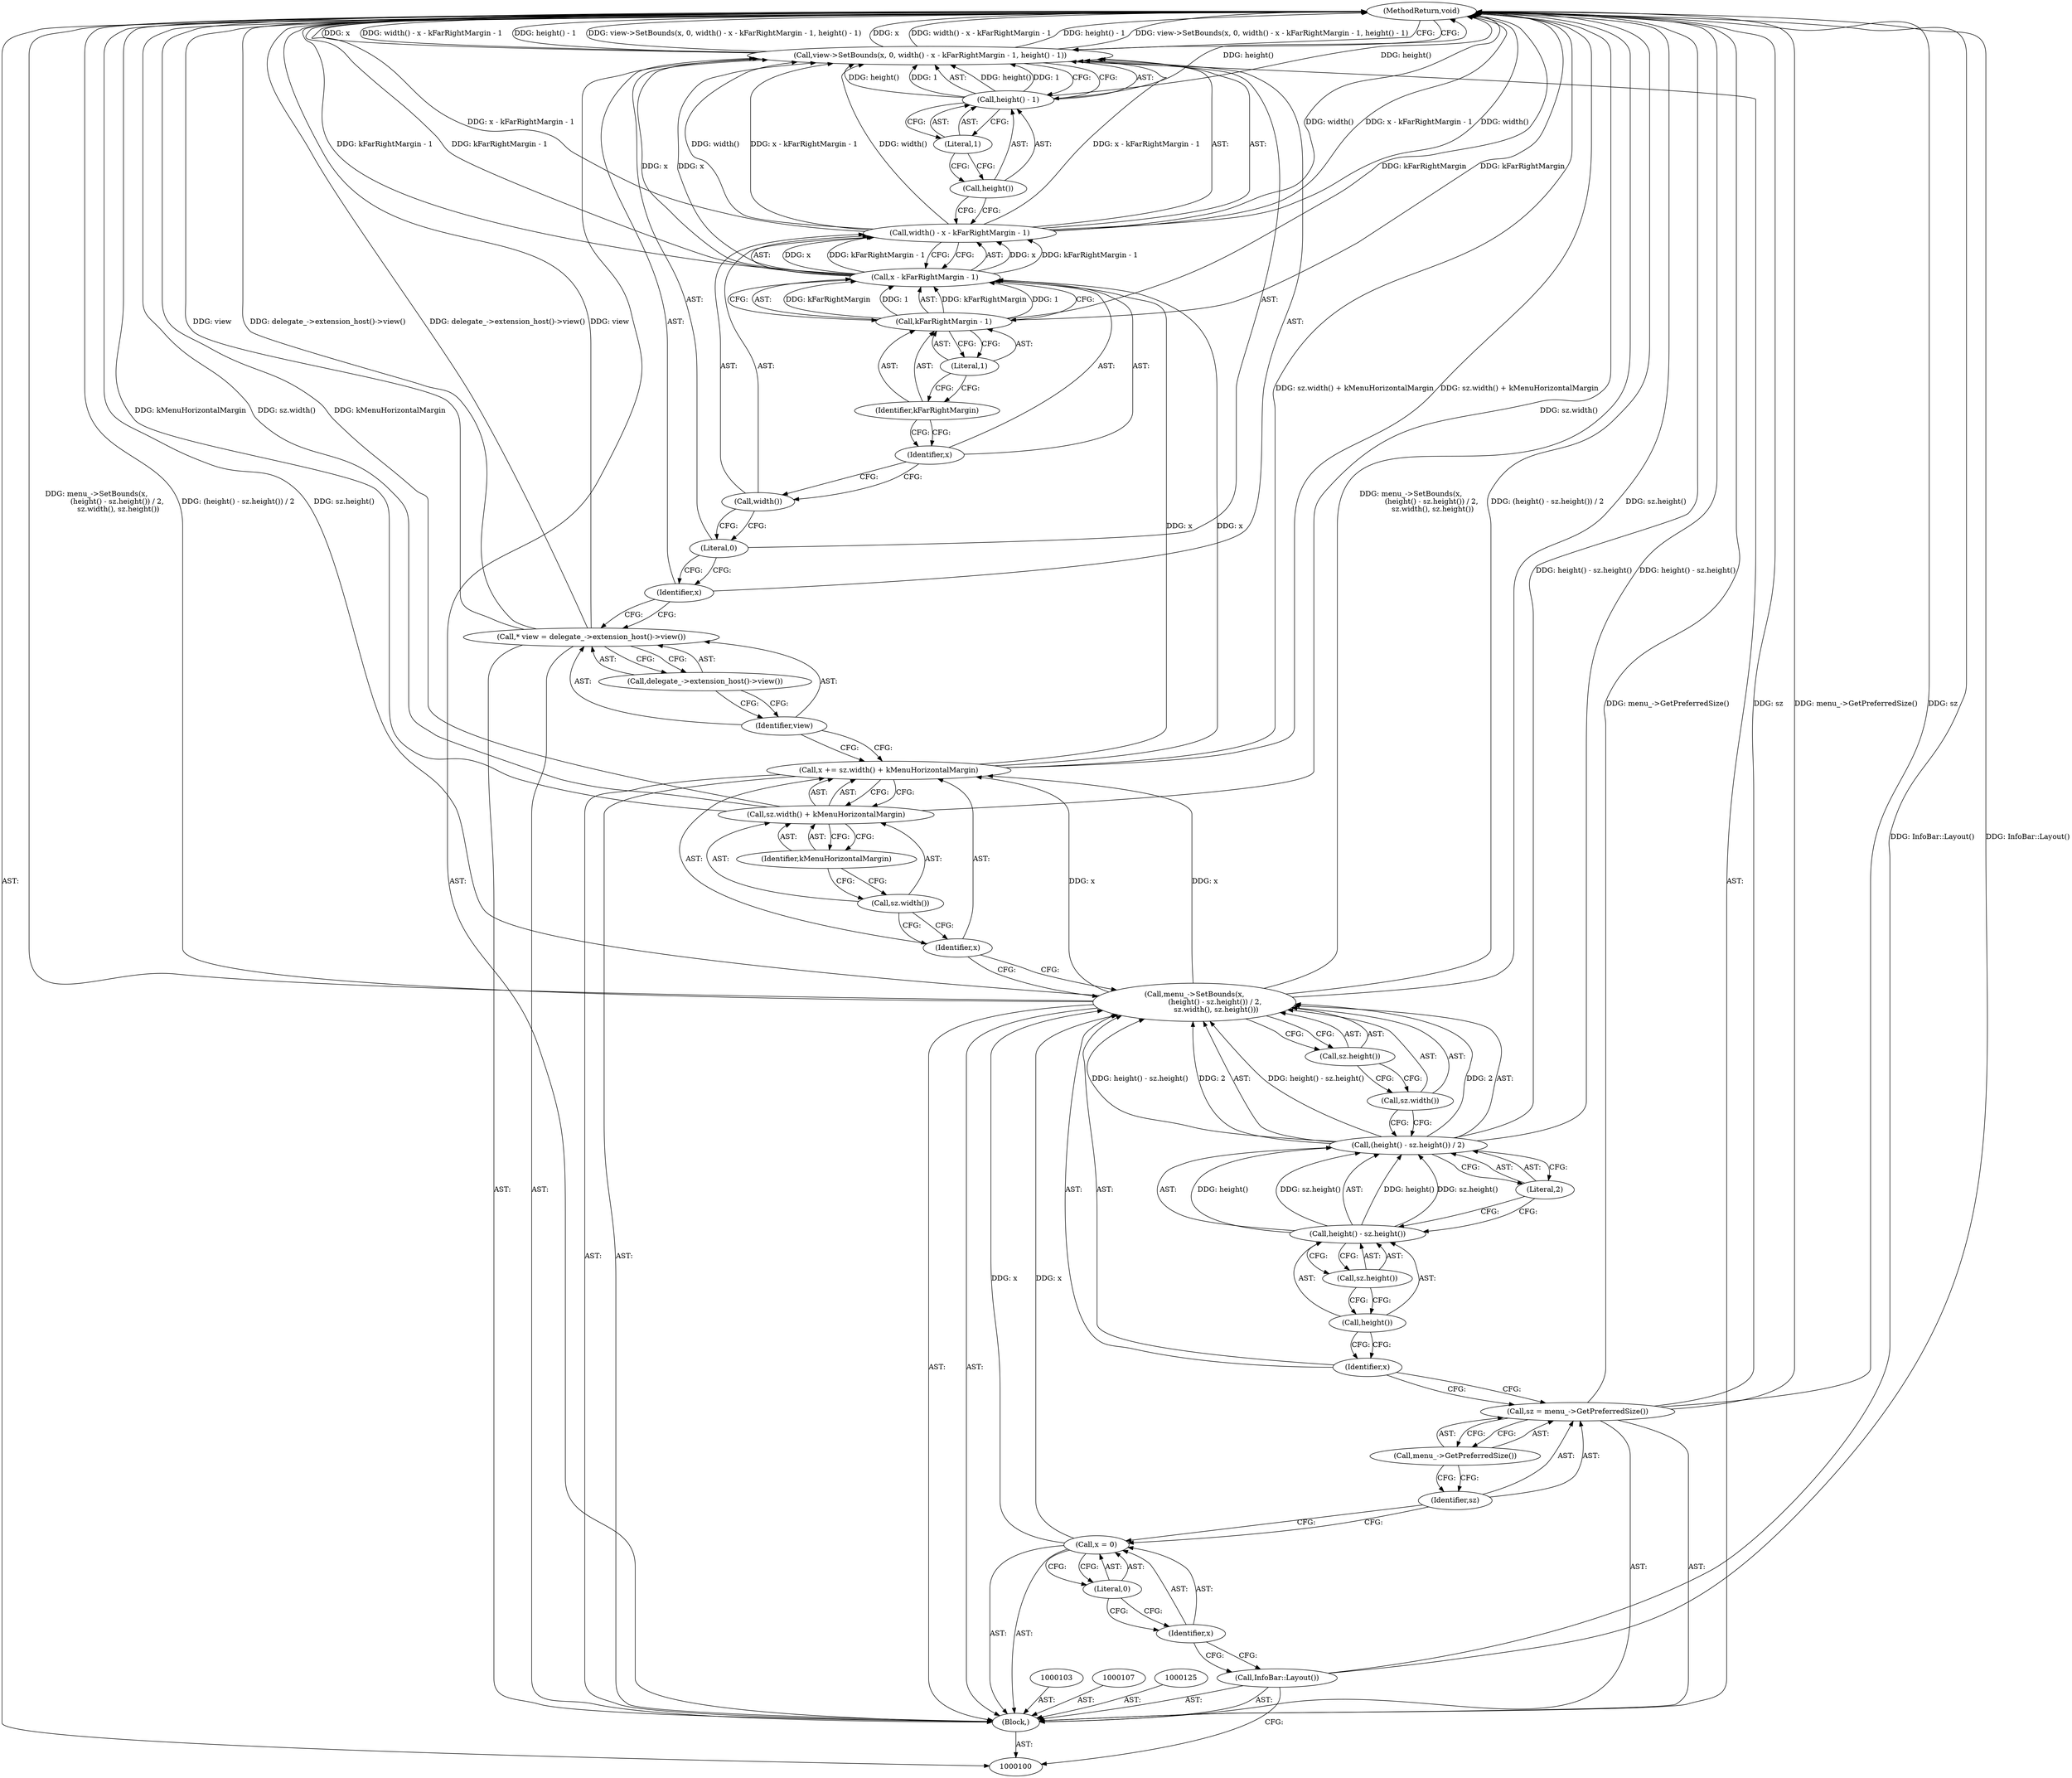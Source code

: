 digraph "1_Chrome_fc3c351a3d995f73ead5c92354396a7ec2b14e3f_5" {
"1000142" [label="(MethodReturn,void)"];
"1000101" [label="(Block,)"];
"1000126" [label="(Call,* view = delegate_->extension_host()->view())"];
"1000127" [label="(Identifier,view)"];
"1000128" [label="(Call,delegate_->extension_host()->view())"];
"1000130" [label="(Identifier,x)"];
"1000129" [label="(Call,view->SetBounds(x, 0, width() - x - kFarRightMargin - 1, height() - 1))"];
"1000131" [label="(Literal,0)"];
"1000132" [label="(Call,width() - x - kFarRightMargin - 1)"];
"1000133" [label="(Call,width())"];
"1000134" [label="(Call,x - kFarRightMargin - 1)"];
"1000135" [label="(Identifier,x)"];
"1000136" [label="(Call,kFarRightMargin - 1)"];
"1000137" [label="(Identifier,kFarRightMargin)"];
"1000138" [label="(Literal,1)"];
"1000139" [label="(Call,height() - 1)"];
"1000140" [label="(Call,height())"];
"1000141" [label="(Literal,1)"];
"1000102" [label="(Call,InfoBar::Layout())"];
"1000106" [label="(Literal,0)"];
"1000104" [label="(Call,x = 0)"];
"1000105" [label="(Identifier,x)"];
"1000108" [label="(Call,sz = menu_->GetPreferredSize())"];
"1000109" [label="(Identifier,sz)"];
"1000110" [label="(Call,menu_->GetPreferredSize())"];
"1000112" [label="(Identifier,x)"];
"1000111" [label="(Call,menu_->SetBounds(x,\n                  (height() - sz.height()) / 2,\n                   sz.width(), sz.height()))"];
"1000113" [label="(Call,(height() - sz.height()) / 2)"];
"1000114" [label="(Call,height() - sz.height())"];
"1000115" [label="(Call,height())"];
"1000116" [label="(Call,sz.height())"];
"1000117" [label="(Literal,2)"];
"1000118" [label="(Call,sz.width())"];
"1000119" [label="(Call,sz.height())"];
"1000120" [label="(Call,x += sz.width() + kMenuHorizontalMargin)"];
"1000121" [label="(Identifier,x)"];
"1000124" [label="(Identifier,kMenuHorizontalMargin)"];
"1000122" [label="(Call,sz.width() + kMenuHorizontalMargin)"];
"1000123" [label="(Call,sz.width())"];
"1000142" -> "1000100"  [label="AST: "];
"1000142" -> "1000129"  [label="CFG: "];
"1000113" -> "1000142"  [label="DDG: height() - sz.height()"];
"1000139" -> "1000142"  [label="DDG: height()"];
"1000126" -> "1000142"  [label="DDG: view"];
"1000126" -> "1000142"  [label="DDG: delegate_->extension_host()->view()"];
"1000111" -> "1000142"  [label="DDG: sz.height()"];
"1000111" -> "1000142"  [label="DDG: menu_->SetBounds(x,\n                  (height() - sz.height()) / 2,\n                   sz.width(), sz.height())"];
"1000111" -> "1000142"  [label="DDG: (height() - sz.height()) / 2"];
"1000122" -> "1000142"  [label="DDG: kMenuHorizontalMargin"];
"1000122" -> "1000142"  [label="DDG: sz.width()"];
"1000129" -> "1000142"  [label="DDG: x"];
"1000129" -> "1000142"  [label="DDG: width() - x - kFarRightMargin - 1"];
"1000129" -> "1000142"  [label="DDG: height() - 1"];
"1000129" -> "1000142"  [label="DDG: view->SetBounds(x, 0, width() - x - kFarRightMargin - 1, height() - 1)"];
"1000132" -> "1000142"  [label="DDG: x - kFarRightMargin - 1"];
"1000132" -> "1000142"  [label="DDG: width()"];
"1000102" -> "1000142"  [label="DDG: InfoBar::Layout()"];
"1000108" -> "1000142"  [label="DDG: menu_->GetPreferredSize()"];
"1000108" -> "1000142"  [label="DDG: sz"];
"1000134" -> "1000142"  [label="DDG: kFarRightMargin - 1"];
"1000120" -> "1000142"  [label="DDG: sz.width() + kMenuHorizontalMargin"];
"1000136" -> "1000142"  [label="DDG: kFarRightMargin"];
"1000101" -> "1000100"  [label="AST: "];
"1000102" -> "1000101"  [label="AST: "];
"1000103" -> "1000101"  [label="AST: "];
"1000104" -> "1000101"  [label="AST: "];
"1000107" -> "1000101"  [label="AST: "];
"1000108" -> "1000101"  [label="AST: "];
"1000111" -> "1000101"  [label="AST: "];
"1000120" -> "1000101"  [label="AST: "];
"1000125" -> "1000101"  [label="AST: "];
"1000126" -> "1000101"  [label="AST: "];
"1000129" -> "1000101"  [label="AST: "];
"1000126" -> "1000101"  [label="AST: "];
"1000126" -> "1000128"  [label="CFG: "];
"1000127" -> "1000126"  [label="AST: "];
"1000128" -> "1000126"  [label="AST: "];
"1000130" -> "1000126"  [label="CFG: "];
"1000126" -> "1000142"  [label="DDG: view"];
"1000126" -> "1000142"  [label="DDG: delegate_->extension_host()->view()"];
"1000127" -> "1000126"  [label="AST: "];
"1000127" -> "1000120"  [label="CFG: "];
"1000128" -> "1000127"  [label="CFG: "];
"1000128" -> "1000126"  [label="AST: "];
"1000128" -> "1000127"  [label="CFG: "];
"1000126" -> "1000128"  [label="CFG: "];
"1000130" -> "1000129"  [label="AST: "];
"1000130" -> "1000126"  [label="CFG: "];
"1000131" -> "1000130"  [label="CFG: "];
"1000129" -> "1000101"  [label="AST: "];
"1000129" -> "1000139"  [label="CFG: "];
"1000130" -> "1000129"  [label="AST: "];
"1000131" -> "1000129"  [label="AST: "];
"1000132" -> "1000129"  [label="AST: "];
"1000139" -> "1000129"  [label="AST: "];
"1000142" -> "1000129"  [label="CFG: "];
"1000129" -> "1000142"  [label="DDG: x"];
"1000129" -> "1000142"  [label="DDG: width() - x - kFarRightMargin - 1"];
"1000129" -> "1000142"  [label="DDG: height() - 1"];
"1000129" -> "1000142"  [label="DDG: view->SetBounds(x, 0, width() - x - kFarRightMargin - 1, height() - 1)"];
"1000134" -> "1000129"  [label="DDG: x"];
"1000132" -> "1000129"  [label="DDG: width()"];
"1000132" -> "1000129"  [label="DDG: x - kFarRightMargin - 1"];
"1000139" -> "1000129"  [label="DDG: height()"];
"1000139" -> "1000129"  [label="DDG: 1"];
"1000131" -> "1000129"  [label="AST: "];
"1000131" -> "1000130"  [label="CFG: "];
"1000133" -> "1000131"  [label="CFG: "];
"1000132" -> "1000129"  [label="AST: "];
"1000132" -> "1000134"  [label="CFG: "];
"1000133" -> "1000132"  [label="AST: "];
"1000134" -> "1000132"  [label="AST: "];
"1000140" -> "1000132"  [label="CFG: "];
"1000132" -> "1000142"  [label="DDG: x - kFarRightMargin - 1"];
"1000132" -> "1000142"  [label="DDG: width()"];
"1000132" -> "1000129"  [label="DDG: width()"];
"1000132" -> "1000129"  [label="DDG: x - kFarRightMargin - 1"];
"1000134" -> "1000132"  [label="DDG: x"];
"1000134" -> "1000132"  [label="DDG: kFarRightMargin - 1"];
"1000133" -> "1000132"  [label="AST: "];
"1000133" -> "1000131"  [label="CFG: "];
"1000135" -> "1000133"  [label="CFG: "];
"1000134" -> "1000132"  [label="AST: "];
"1000134" -> "1000136"  [label="CFG: "];
"1000135" -> "1000134"  [label="AST: "];
"1000136" -> "1000134"  [label="AST: "];
"1000132" -> "1000134"  [label="CFG: "];
"1000134" -> "1000142"  [label="DDG: kFarRightMargin - 1"];
"1000134" -> "1000129"  [label="DDG: x"];
"1000134" -> "1000132"  [label="DDG: x"];
"1000134" -> "1000132"  [label="DDG: kFarRightMargin - 1"];
"1000120" -> "1000134"  [label="DDG: x"];
"1000136" -> "1000134"  [label="DDG: kFarRightMargin"];
"1000136" -> "1000134"  [label="DDG: 1"];
"1000135" -> "1000134"  [label="AST: "];
"1000135" -> "1000133"  [label="CFG: "];
"1000137" -> "1000135"  [label="CFG: "];
"1000136" -> "1000134"  [label="AST: "];
"1000136" -> "1000138"  [label="CFG: "];
"1000137" -> "1000136"  [label="AST: "];
"1000138" -> "1000136"  [label="AST: "];
"1000134" -> "1000136"  [label="CFG: "];
"1000136" -> "1000142"  [label="DDG: kFarRightMargin"];
"1000136" -> "1000134"  [label="DDG: kFarRightMargin"];
"1000136" -> "1000134"  [label="DDG: 1"];
"1000137" -> "1000136"  [label="AST: "];
"1000137" -> "1000135"  [label="CFG: "];
"1000138" -> "1000137"  [label="CFG: "];
"1000138" -> "1000136"  [label="AST: "];
"1000138" -> "1000137"  [label="CFG: "];
"1000136" -> "1000138"  [label="CFG: "];
"1000139" -> "1000129"  [label="AST: "];
"1000139" -> "1000141"  [label="CFG: "];
"1000140" -> "1000139"  [label="AST: "];
"1000141" -> "1000139"  [label="AST: "];
"1000129" -> "1000139"  [label="CFG: "];
"1000139" -> "1000142"  [label="DDG: height()"];
"1000139" -> "1000129"  [label="DDG: height()"];
"1000139" -> "1000129"  [label="DDG: 1"];
"1000140" -> "1000139"  [label="AST: "];
"1000140" -> "1000132"  [label="CFG: "];
"1000141" -> "1000140"  [label="CFG: "];
"1000141" -> "1000139"  [label="AST: "];
"1000141" -> "1000140"  [label="CFG: "];
"1000139" -> "1000141"  [label="CFG: "];
"1000102" -> "1000101"  [label="AST: "];
"1000102" -> "1000100"  [label="CFG: "];
"1000105" -> "1000102"  [label="CFG: "];
"1000102" -> "1000142"  [label="DDG: InfoBar::Layout()"];
"1000106" -> "1000104"  [label="AST: "];
"1000106" -> "1000105"  [label="CFG: "];
"1000104" -> "1000106"  [label="CFG: "];
"1000104" -> "1000101"  [label="AST: "];
"1000104" -> "1000106"  [label="CFG: "];
"1000105" -> "1000104"  [label="AST: "];
"1000106" -> "1000104"  [label="AST: "];
"1000109" -> "1000104"  [label="CFG: "];
"1000104" -> "1000111"  [label="DDG: x"];
"1000105" -> "1000104"  [label="AST: "];
"1000105" -> "1000102"  [label="CFG: "];
"1000106" -> "1000105"  [label="CFG: "];
"1000108" -> "1000101"  [label="AST: "];
"1000108" -> "1000110"  [label="CFG: "];
"1000109" -> "1000108"  [label="AST: "];
"1000110" -> "1000108"  [label="AST: "];
"1000112" -> "1000108"  [label="CFG: "];
"1000108" -> "1000142"  [label="DDG: menu_->GetPreferredSize()"];
"1000108" -> "1000142"  [label="DDG: sz"];
"1000109" -> "1000108"  [label="AST: "];
"1000109" -> "1000104"  [label="CFG: "];
"1000110" -> "1000109"  [label="CFG: "];
"1000110" -> "1000108"  [label="AST: "];
"1000110" -> "1000109"  [label="CFG: "];
"1000108" -> "1000110"  [label="CFG: "];
"1000112" -> "1000111"  [label="AST: "];
"1000112" -> "1000108"  [label="CFG: "];
"1000115" -> "1000112"  [label="CFG: "];
"1000111" -> "1000101"  [label="AST: "];
"1000111" -> "1000119"  [label="CFG: "];
"1000112" -> "1000111"  [label="AST: "];
"1000113" -> "1000111"  [label="AST: "];
"1000118" -> "1000111"  [label="AST: "];
"1000119" -> "1000111"  [label="AST: "];
"1000121" -> "1000111"  [label="CFG: "];
"1000111" -> "1000142"  [label="DDG: sz.height()"];
"1000111" -> "1000142"  [label="DDG: menu_->SetBounds(x,\n                  (height() - sz.height()) / 2,\n                   sz.width(), sz.height())"];
"1000111" -> "1000142"  [label="DDG: (height() - sz.height()) / 2"];
"1000104" -> "1000111"  [label="DDG: x"];
"1000113" -> "1000111"  [label="DDG: height() - sz.height()"];
"1000113" -> "1000111"  [label="DDG: 2"];
"1000111" -> "1000120"  [label="DDG: x"];
"1000113" -> "1000111"  [label="AST: "];
"1000113" -> "1000117"  [label="CFG: "];
"1000114" -> "1000113"  [label="AST: "];
"1000117" -> "1000113"  [label="AST: "];
"1000118" -> "1000113"  [label="CFG: "];
"1000113" -> "1000142"  [label="DDG: height() - sz.height()"];
"1000113" -> "1000111"  [label="DDG: height() - sz.height()"];
"1000113" -> "1000111"  [label="DDG: 2"];
"1000114" -> "1000113"  [label="DDG: height()"];
"1000114" -> "1000113"  [label="DDG: sz.height()"];
"1000114" -> "1000113"  [label="AST: "];
"1000114" -> "1000116"  [label="CFG: "];
"1000115" -> "1000114"  [label="AST: "];
"1000116" -> "1000114"  [label="AST: "];
"1000117" -> "1000114"  [label="CFG: "];
"1000114" -> "1000113"  [label="DDG: height()"];
"1000114" -> "1000113"  [label="DDG: sz.height()"];
"1000115" -> "1000114"  [label="AST: "];
"1000115" -> "1000112"  [label="CFG: "];
"1000116" -> "1000115"  [label="CFG: "];
"1000116" -> "1000114"  [label="AST: "];
"1000116" -> "1000115"  [label="CFG: "];
"1000114" -> "1000116"  [label="CFG: "];
"1000117" -> "1000113"  [label="AST: "];
"1000117" -> "1000114"  [label="CFG: "];
"1000113" -> "1000117"  [label="CFG: "];
"1000118" -> "1000111"  [label="AST: "];
"1000118" -> "1000113"  [label="CFG: "];
"1000119" -> "1000118"  [label="CFG: "];
"1000119" -> "1000111"  [label="AST: "];
"1000119" -> "1000118"  [label="CFG: "];
"1000111" -> "1000119"  [label="CFG: "];
"1000120" -> "1000101"  [label="AST: "];
"1000120" -> "1000122"  [label="CFG: "];
"1000121" -> "1000120"  [label="AST: "];
"1000122" -> "1000120"  [label="AST: "];
"1000127" -> "1000120"  [label="CFG: "];
"1000120" -> "1000142"  [label="DDG: sz.width() + kMenuHorizontalMargin"];
"1000111" -> "1000120"  [label="DDG: x"];
"1000120" -> "1000134"  [label="DDG: x"];
"1000121" -> "1000120"  [label="AST: "];
"1000121" -> "1000111"  [label="CFG: "];
"1000123" -> "1000121"  [label="CFG: "];
"1000124" -> "1000122"  [label="AST: "];
"1000124" -> "1000123"  [label="CFG: "];
"1000122" -> "1000124"  [label="CFG: "];
"1000122" -> "1000120"  [label="AST: "];
"1000122" -> "1000124"  [label="CFG: "];
"1000123" -> "1000122"  [label="AST: "];
"1000124" -> "1000122"  [label="AST: "];
"1000120" -> "1000122"  [label="CFG: "];
"1000122" -> "1000142"  [label="DDG: kMenuHorizontalMargin"];
"1000122" -> "1000142"  [label="DDG: sz.width()"];
"1000123" -> "1000122"  [label="AST: "];
"1000123" -> "1000121"  [label="CFG: "];
"1000124" -> "1000123"  [label="CFG: "];
}

